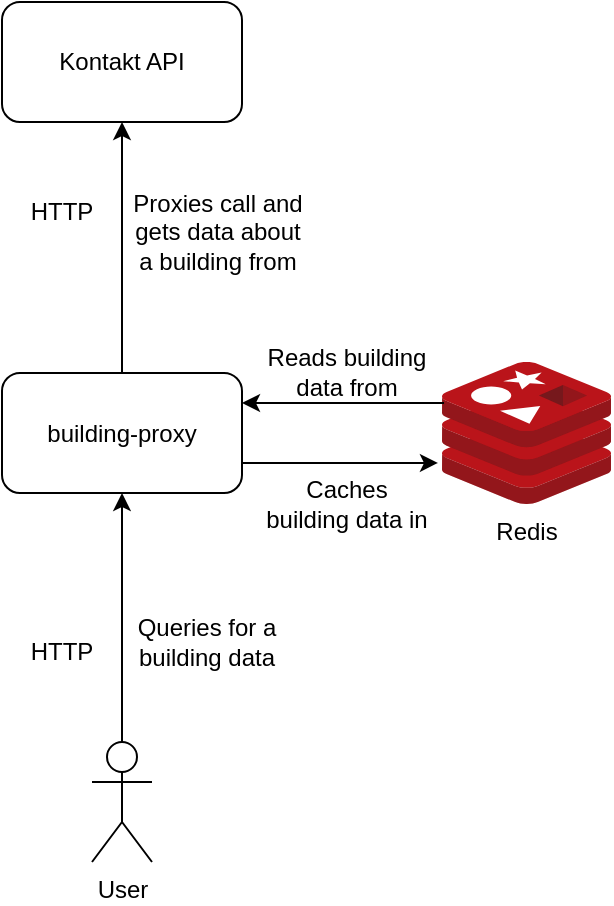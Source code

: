 <mxfile version="24.7.17">
  <diagram name="Page-1" id="8nz-NivrChl-BQ59kfuK">
    <mxGraphModel dx="1114" dy="999" grid="1" gridSize="10" guides="1" tooltips="1" connect="1" arrows="1" fold="1" page="1" pageScale="1" pageWidth="827" pageHeight="1169" math="0" shadow="0">
      <root>
        <mxCell id="0" />
        <mxCell id="1" parent="0" />
        <mxCell id="W16XD4gPDgKYzsb-zFSn-10" style="edgeStyle=orthogonalEdgeStyle;rounded=0;orthogonalLoop=1;jettySize=auto;html=1;entryX=0.5;entryY=1;entryDx=0;entryDy=0;" parent="1" source="W16XD4gPDgKYzsb-zFSn-1" target="W16XD4gPDgKYzsb-zFSn-3" edge="1">
          <mxGeometry relative="1" as="geometry" />
        </mxCell>
        <mxCell id="W16XD4gPDgKYzsb-zFSn-1" value="building-proxy" style="rounded=1;whiteSpace=wrap;html=1;" parent="1" vertex="1">
          <mxGeometry x="320" y="245.5" width="120" height="60" as="geometry" />
        </mxCell>
        <mxCell id="W16XD4gPDgKYzsb-zFSn-2" value="Redis" style="image;sketch=0;aspect=fixed;html=1;points=[];align=center;fontSize=12;image=img/lib/mscae/Cache_Redis_Product.svg;" parent="1" vertex="1">
          <mxGeometry x="540" y="240" width="84.52" height="71" as="geometry" />
        </mxCell>
        <mxCell id="W16XD4gPDgKYzsb-zFSn-3" value="Kontakt API" style="rounded=1;whiteSpace=wrap;html=1;" parent="1" vertex="1">
          <mxGeometry x="320" y="60" width="120" height="60" as="geometry" />
        </mxCell>
        <mxCell id="W16XD4gPDgKYzsb-zFSn-9" style="edgeStyle=orthogonalEdgeStyle;rounded=0;orthogonalLoop=1;jettySize=auto;html=1;" parent="1" source="W16XD4gPDgKYzsb-zFSn-4" target="W16XD4gPDgKYzsb-zFSn-1" edge="1">
          <mxGeometry relative="1" as="geometry" />
        </mxCell>
        <mxCell id="W16XD4gPDgKYzsb-zFSn-4" value="User" style="shape=umlActor;verticalLabelPosition=bottom;verticalAlign=top;html=1;outlineConnect=0;" parent="1" vertex="1">
          <mxGeometry x="365" y="430" width="30" height="60" as="geometry" />
        </mxCell>
        <mxCell id="W16XD4gPDgKYzsb-zFSn-13" value="Queries for a building data" style="text;html=1;align=center;verticalAlign=middle;whiteSpace=wrap;rounded=0;" parent="1" vertex="1">
          <mxGeometry x="385" y="360" width="75" height="40" as="geometry" />
        </mxCell>
        <mxCell id="W16XD4gPDgKYzsb-zFSn-14" value="Proxies call and gets data about a building from" style="text;html=1;align=center;verticalAlign=middle;whiteSpace=wrap;rounded=0;" parent="1" vertex="1">
          <mxGeometry x="382.5" y="150" width="90" height="50" as="geometry" />
        </mxCell>
        <mxCell id="W16XD4gPDgKYzsb-zFSn-15" value="Caches building data in" style="text;html=1;align=center;verticalAlign=middle;whiteSpace=wrap;rounded=0;" parent="1" vertex="1">
          <mxGeometry x="450" y="295.5" width="85" height="30" as="geometry" />
        </mxCell>
        <mxCell id="W16XD4gPDgKYzsb-zFSn-16" value="HTTP" style="text;html=1;align=center;verticalAlign=middle;whiteSpace=wrap;rounded=0;" parent="1" vertex="1">
          <mxGeometry x="320" y="150" width="60" height="30" as="geometry" />
        </mxCell>
        <mxCell id="W16XD4gPDgKYzsb-zFSn-17" value="HTTP" style="text;html=1;align=center;verticalAlign=middle;whiteSpace=wrap;rounded=0;" parent="1" vertex="1">
          <mxGeometry x="320" y="370" width="60" height="30" as="geometry" />
        </mxCell>
        <mxCell id="5d5p9qY55TspuOkrK6Px-1" style="edgeStyle=orthogonalEdgeStyle;rounded=0;orthogonalLoop=1;jettySize=auto;html=1;exitX=1;exitY=0.75;exitDx=0;exitDy=0;entryX=-0.024;entryY=0.711;entryDx=0;entryDy=0;entryPerimeter=0;" edge="1" parent="1" source="W16XD4gPDgKYzsb-zFSn-1" target="W16XD4gPDgKYzsb-zFSn-2">
          <mxGeometry relative="1" as="geometry" />
        </mxCell>
        <mxCell id="5d5p9qY55TspuOkrK6Px-2" style="edgeStyle=orthogonalEdgeStyle;rounded=0;orthogonalLoop=1;jettySize=auto;html=1;exitX=1;exitY=0.25;exitDx=0;exitDy=0;entryX=0.012;entryY=0.289;entryDx=0;entryDy=0;entryPerimeter=0;startArrow=classic;startFill=1;endArrow=none;endFill=0;" edge="1" parent="1" source="W16XD4gPDgKYzsb-zFSn-1" target="W16XD4gPDgKYzsb-zFSn-2">
          <mxGeometry relative="1" as="geometry" />
        </mxCell>
        <mxCell id="5d5p9qY55TspuOkrK6Px-3" value="Reads building data from" style="text;html=1;align=center;verticalAlign=middle;whiteSpace=wrap;rounded=0;" vertex="1" parent="1">
          <mxGeometry x="450" y="230" width="85" height="30" as="geometry" />
        </mxCell>
      </root>
    </mxGraphModel>
  </diagram>
</mxfile>
